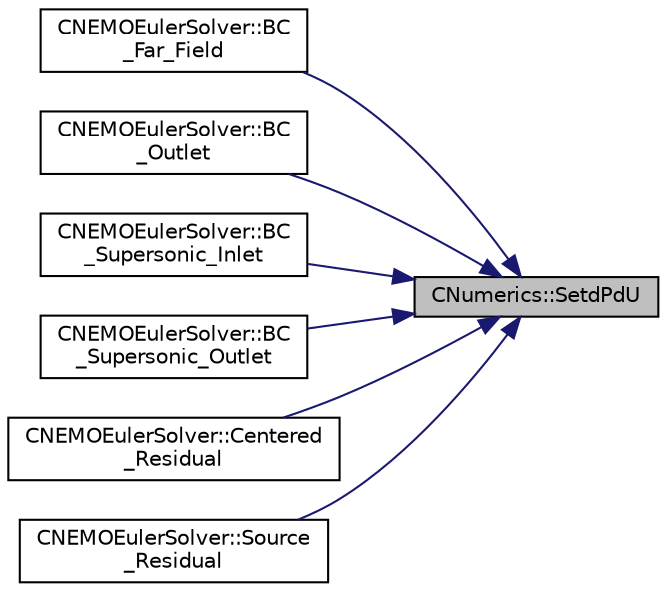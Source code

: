 digraph "CNumerics::SetdPdU"
{
 // LATEX_PDF_SIZE
  edge [fontname="Helvetica",fontsize="10",labelfontname="Helvetica",labelfontsize="10"];
  node [fontname="Helvetica",fontsize="10",shape=record];
  rankdir="RL";
  Node1 [label="CNumerics::SetdPdU",height=0.2,width=0.4,color="black", fillcolor="grey75", style="filled", fontcolor="black",tooltip="Set the pressure derivatives."];
  Node1 -> Node2 [dir="back",color="midnightblue",fontsize="10",style="solid",fontname="Helvetica"];
  Node2 [label="CNEMOEulerSolver::BC\l_Far_Field",height=0.2,width=0.4,color="black", fillcolor="white", style="filled",URL="$classCNEMOEulerSolver.html#af35c1b20663aa6051487296077034f05",tooltip="Impose the far-field boundary condition using characteristics."];
  Node1 -> Node3 [dir="back",color="midnightblue",fontsize="10",style="solid",fontname="Helvetica"];
  Node3 [label="CNEMOEulerSolver::BC\l_Outlet",height=0.2,width=0.4,color="black", fillcolor="white", style="filled",URL="$classCNEMOEulerSolver.html#ad9c735fad084c25c2b24b9ccd3503fa8",tooltip="Impose the outlet boundary condition."];
  Node1 -> Node4 [dir="back",color="midnightblue",fontsize="10",style="solid",fontname="Helvetica"];
  Node4 [label="CNEMOEulerSolver::BC\l_Supersonic_Inlet",height=0.2,width=0.4,color="black", fillcolor="white", style="filled",URL="$classCNEMOEulerSolver.html#a1448f7a4a713ada22016532249a56a95",tooltip="Impose a supersonic inlet boundary condition."];
  Node1 -> Node5 [dir="back",color="midnightblue",fontsize="10",style="solid",fontname="Helvetica"];
  Node5 [label="CNEMOEulerSolver::BC\l_Supersonic_Outlet",height=0.2,width=0.4,color="black", fillcolor="white", style="filled",URL="$classCNEMOEulerSolver.html#a56fde05fcdc935ca387b46ee6bd7034e",tooltip="Impose the supersonic outlet boundary condition."];
  Node1 -> Node6 [dir="back",color="midnightblue",fontsize="10",style="solid",fontname="Helvetica"];
  Node6 [label="CNEMOEulerSolver::Centered\l_Residual",height=0.2,width=0.4,color="black", fillcolor="white", style="filled",URL="$classCNEMOEulerSolver.html#a7765314bdcc7440ec4b1826ab6cf16f3",tooltip="Compute the spatial integration using a centered scheme."];
  Node1 -> Node7 [dir="back",color="midnightblue",fontsize="10",style="solid",fontname="Helvetica"];
  Node7 [label="CNEMOEulerSolver::Source\l_Residual",height=0.2,width=0.4,color="black", fillcolor="white", style="filled",URL="$classCNEMOEulerSolver.html#a0758ca67e16c9f1f0f8fe5c8ec661cf7",tooltip="Source term integration."];
}
